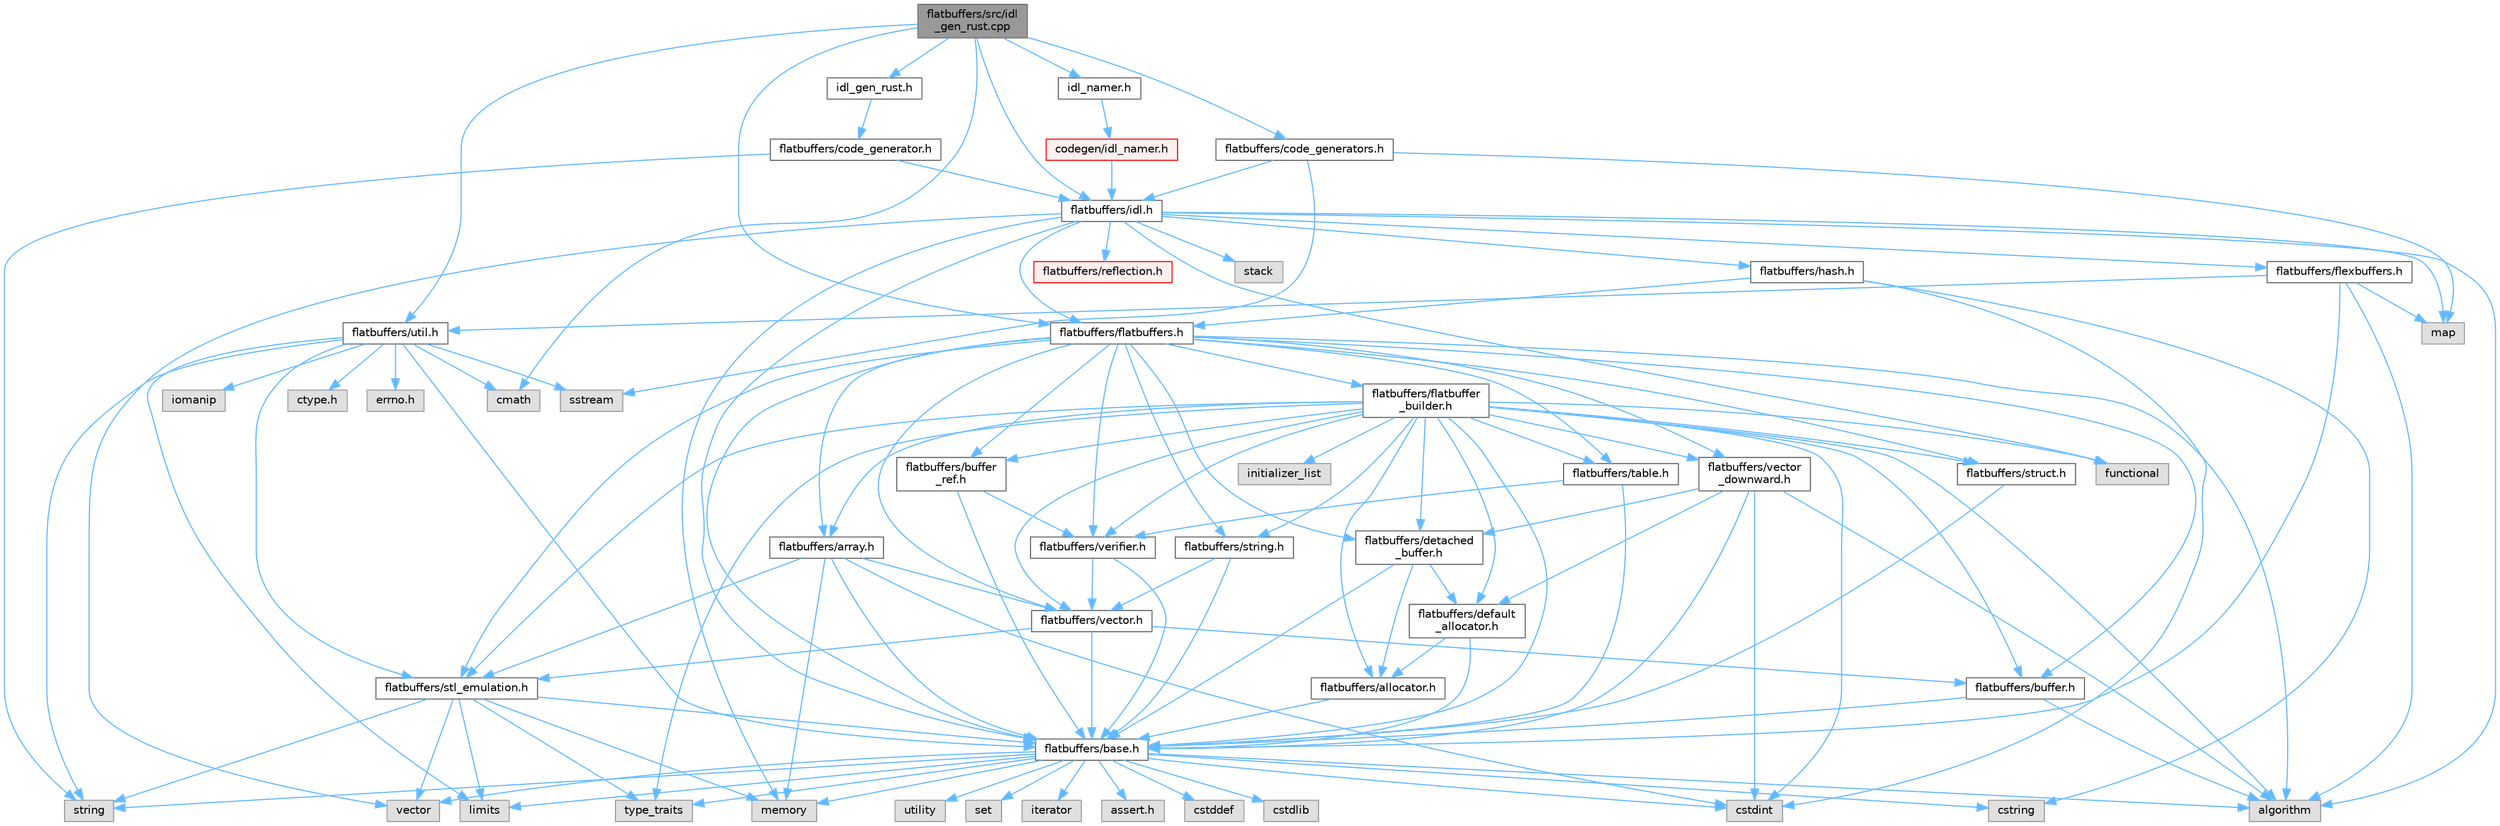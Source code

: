 digraph "flatbuffers/src/idl_gen_rust.cpp"
{
 // LATEX_PDF_SIZE
  bgcolor="transparent";
  edge [fontname=Helvetica,fontsize=10,labelfontname=Helvetica,labelfontsize=10];
  node [fontname=Helvetica,fontsize=10,shape=box,height=0.2,width=0.4];
  Node1 [id="Node000001",label="flatbuffers/src/idl\l_gen_rust.cpp",height=0.2,width=0.4,color="gray40", fillcolor="grey60", style="filled", fontcolor="black",tooltip=" "];
  Node1 -> Node2 [id="edge126_Node000001_Node000002",color="steelblue1",style="solid",tooltip=" "];
  Node2 [id="Node000002",label="idl_gen_rust.h",height=0.2,width=0.4,color="grey40", fillcolor="white", style="filled",URL="$idl__gen__rust_8h.html",tooltip=" "];
  Node2 -> Node3 [id="edge127_Node000002_Node000003",color="steelblue1",style="solid",tooltip=" "];
  Node3 [id="Node000003",label="flatbuffers/code_generator.h",height=0.2,width=0.4,color="grey40", fillcolor="white", style="filled",URL="$code__generator_8h.html",tooltip=" "];
  Node3 -> Node4 [id="edge128_Node000003_Node000004",color="steelblue1",style="solid",tooltip=" "];
  Node4 [id="Node000004",label="string",height=0.2,width=0.4,color="grey60", fillcolor="#E0E0E0", style="filled",tooltip=" "];
  Node3 -> Node5 [id="edge129_Node000003_Node000005",color="steelblue1",style="solid",tooltip=" "];
  Node5 [id="Node000005",label="flatbuffers/idl.h",height=0.2,width=0.4,color="grey40", fillcolor="white", style="filled",URL="$idl_8h.html",tooltip=" "];
  Node5 -> Node6 [id="edge130_Node000005_Node000006",color="steelblue1",style="solid",tooltip=" "];
  Node6 [id="Node000006",label="algorithm",height=0.2,width=0.4,color="grey60", fillcolor="#E0E0E0", style="filled",tooltip=" "];
  Node5 -> Node7 [id="edge131_Node000005_Node000007",color="steelblue1",style="solid",tooltip=" "];
  Node7 [id="Node000007",label="functional",height=0.2,width=0.4,color="grey60", fillcolor="#E0E0E0", style="filled",tooltip=" "];
  Node5 -> Node8 [id="edge132_Node000005_Node000008",color="steelblue1",style="solid",tooltip=" "];
  Node8 [id="Node000008",label="map",height=0.2,width=0.4,color="grey60", fillcolor="#E0E0E0", style="filled",tooltip=" "];
  Node5 -> Node9 [id="edge133_Node000005_Node000009",color="steelblue1",style="solid",tooltip=" "];
  Node9 [id="Node000009",label="memory",height=0.2,width=0.4,color="grey60", fillcolor="#E0E0E0", style="filled",tooltip=" "];
  Node5 -> Node10 [id="edge134_Node000005_Node000010",color="steelblue1",style="solid",tooltip=" "];
  Node10 [id="Node000010",label="stack",height=0.2,width=0.4,color="grey60", fillcolor="#E0E0E0", style="filled",tooltip=" "];
  Node5 -> Node11 [id="edge135_Node000005_Node000011",color="steelblue1",style="solid",tooltip=" "];
  Node11 [id="Node000011",label="vector",height=0.2,width=0.4,color="grey60", fillcolor="#E0E0E0", style="filled",tooltip=" "];
  Node5 -> Node12 [id="edge136_Node000005_Node000012",color="steelblue1",style="solid",tooltip=" "];
  Node12 [id="Node000012",label="flatbuffers/base.h",height=0.2,width=0.4,color="grey40", fillcolor="white", style="filled",URL="$base_8h.html",tooltip=" "];
  Node12 -> Node13 [id="edge137_Node000012_Node000013",color="steelblue1",style="solid",tooltip=" "];
  Node13 [id="Node000013",label="assert.h",height=0.2,width=0.4,color="grey60", fillcolor="#E0E0E0", style="filled",tooltip=" "];
  Node12 -> Node14 [id="edge138_Node000012_Node000014",color="steelblue1",style="solid",tooltip=" "];
  Node14 [id="Node000014",label="cstdint",height=0.2,width=0.4,color="grey60", fillcolor="#E0E0E0", style="filled",tooltip=" "];
  Node12 -> Node15 [id="edge139_Node000012_Node000015",color="steelblue1",style="solid",tooltip=" "];
  Node15 [id="Node000015",label="cstddef",height=0.2,width=0.4,color="grey60", fillcolor="#E0E0E0", style="filled",tooltip=" "];
  Node12 -> Node16 [id="edge140_Node000012_Node000016",color="steelblue1",style="solid",tooltip=" "];
  Node16 [id="Node000016",label="cstdlib",height=0.2,width=0.4,color="grey60", fillcolor="#E0E0E0", style="filled",tooltip=" "];
  Node12 -> Node17 [id="edge141_Node000012_Node000017",color="steelblue1",style="solid",tooltip=" "];
  Node17 [id="Node000017",label="cstring",height=0.2,width=0.4,color="grey60", fillcolor="#E0E0E0", style="filled",tooltip=" "];
  Node12 -> Node18 [id="edge142_Node000012_Node000018",color="steelblue1",style="solid",tooltip=" "];
  Node18 [id="Node000018",label="utility",height=0.2,width=0.4,color="grey60", fillcolor="#E0E0E0", style="filled",tooltip=" "];
  Node12 -> Node4 [id="edge143_Node000012_Node000004",color="steelblue1",style="solid",tooltip=" "];
  Node12 -> Node19 [id="edge144_Node000012_Node000019",color="steelblue1",style="solid",tooltip=" "];
  Node19 [id="Node000019",label="type_traits",height=0.2,width=0.4,color="grey60", fillcolor="#E0E0E0", style="filled",tooltip=" "];
  Node12 -> Node11 [id="edge145_Node000012_Node000011",color="steelblue1",style="solid",tooltip=" "];
  Node12 -> Node20 [id="edge146_Node000012_Node000020",color="steelblue1",style="solid",tooltip=" "];
  Node20 [id="Node000020",label="set",height=0.2,width=0.4,color="grey60", fillcolor="#E0E0E0", style="filled",tooltip=" "];
  Node12 -> Node6 [id="edge147_Node000012_Node000006",color="steelblue1",style="solid",tooltip=" "];
  Node12 -> Node21 [id="edge148_Node000012_Node000021",color="steelblue1",style="solid",tooltip=" "];
  Node21 [id="Node000021",label="limits",height=0.2,width=0.4,color="grey60", fillcolor="#E0E0E0", style="filled",tooltip=" "];
  Node12 -> Node22 [id="edge149_Node000012_Node000022",color="steelblue1",style="solid",tooltip=" "];
  Node22 [id="Node000022",label="iterator",height=0.2,width=0.4,color="grey60", fillcolor="#E0E0E0", style="filled",tooltip=" "];
  Node12 -> Node9 [id="edge150_Node000012_Node000009",color="steelblue1",style="solid",tooltip=" "];
  Node5 -> Node23 [id="edge151_Node000005_Node000023",color="steelblue1",style="solid",tooltip=" "];
  Node23 [id="Node000023",label="flatbuffers/flatbuffers.h",height=0.2,width=0.4,color="grey40", fillcolor="white", style="filled",URL="$flatbuffers_8h.html",tooltip=" "];
  Node23 -> Node6 [id="edge152_Node000023_Node000006",color="steelblue1",style="solid",tooltip=" "];
  Node23 -> Node24 [id="edge153_Node000023_Node000024",color="steelblue1",style="solid",tooltip=" "];
  Node24 [id="Node000024",label="flatbuffers/array.h",height=0.2,width=0.4,color="grey40", fillcolor="white", style="filled",URL="$array_8h.html",tooltip=" "];
  Node24 -> Node14 [id="edge154_Node000024_Node000014",color="steelblue1",style="solid",tooltip=" "];
  Node24 -> Node9 [id="edge155_Node000024_Node000009",color="steelblue1",style="solid",tooltip=" "];
  Node24 -> Node12 [id="edge156_Node000024_Node000012",color="steelblue1",style="solid",tooltip=" "];
  Node24 -> Node25 [id="edge157_Node000024_Node000025",color="steelblue1",style="solid",tooltip=" "];
  Node25 [id="Node000025",label="flatbuffers/stl_emulation.h",height=0.2,width=0.4,color="grey40", fillcolor="white", style="filled",URL="$stl__emulation_8h.html",tooltip=" "];
  Node25 -> Node12 [id="edge158_Node000025_Node000012",color="steelblue1",style="solid",tooltip=" "];
  Node25 -> Node4 [id="edge159_Node000025_Node000004",color="steelblue1",style="solid",tooltip=" "];
  Node25 -> Node19 [id="edge160_Node000025_Node000019",color="steelblue1",style="solid",tooltip=" "];
  Node25 -> Node11 [id="edge161_Node000025_Node000011",color="steelblue1",style="solid",tooltip=" "];
  Node25 -> Node9 [id="edge162_Node000025_Node000009",color="steelblue1",style="solid",tooltip=" "];
  Node25 -> Node21 [id="edge163_Node000025_Node000021",color="steelblue1",style="solid",tooltip=" "];
  Node24 -> Node26 [id="edge164_Node000024_Node000026",color="steelblue1",style="solid",tooltip=" "];
  Node26 [id="Node000026",label="flatbuffers/vector.h",height=0.2,width=0.4,color="grey40", fillcolor="white", style="filled",URL="$vector_8h.html",tooltip=" "];
  Node26 -> Node12 [id="edge165_Node000026_Node000012",color="steelblue1",style="solid",tooltip=" "];
  Node26 -> Node27 [id="edge166_Node000026_Node000027",color="steelblue1",style="solid",tooltip=" "];
  Node27 [id="Node000027",label="flatbuffers/buffer.h",height=0.2,width=0.4,color="grey40", fillcolor="white", style="filled",URL="$buffer_8h.html",tooltip=" "];
  Node27 -> Node6 [id="edge167_Node000027_Node000006",color="steelblue1",style="solid",tooltip=" "];
  Node27 -> Node12 [id="edge168_Node000027_Node000012",color="steelblue1",style="solid",tooltip=" "];
  Node26 -> Node25 [id="edge169_Node000026_Node000025",color="steelblue1",style="solid",tooltip=" "];
  Node23 -> Node12 [id="edge170_Node000023_Node000012",color="steelblue1",style="solid",tooltip=" "];
  Node23 -> Node27 [id="edge171_Node000023_Node000027",color="steelblue1",style="solid",tooltip=" "];
  Node23 -> Node28 [id="edge172_Node000023_Node000028",color="steelblue1",style="solid",tooltip=" "];
  Node28 [id="Node000028",label="flatbuffers/buffer\l_ref.h",height=0.2,width=0.4,color="grey40", fillcolor="white", style="filled",URL="$buffer__ref_8h.html",tooltip=" "];
  Node28 -> Node12 [id="edge173_Node000028_Node000012",color="steelblue1",style="solid",tooltip=" "];
  Node28 -> Node29 [id="edge174_Node000028_Node000029",color="steelblue1",style="solid",tooltip=" "];
  Node29 [id="Node000029",label="flatbuffers/verifier.h",height=0.2,width=0.4,color="grey40", fillcolor="white", style="filled",URL="$verifier_8h.html",tooltip=" "];
  Node29 -> Node12 [id="edge175_Node000029_Node000012",color="steelblue1",style="solid",tooltip=" "];
  Node29 -> Node26 [id="edge176_Node000029_Node000026",color="steelblue1",style="solid",tooltip=" "];
  Node23 -> Node30 [id="edge177_Node000023_Node000030",color="steelblue1",style="solid",tooltip=" "];
  Node30 [id="Node000030",label="flatbuffers/detached\l_buffer.h",height=0.2,width=0.4,color="grey40", fillcolor="white", style="filled",URL="$detached__buffer_8h.html",tooltip=" "];
  Node30 -> Node31 [id="edge178_Node000030_Node000031",color="steelblue1",style="solid",tooltip=" "];
  Node31 [id="Node000031",label="flatbuffers/allocator.h",height=0.2,width=0.4,color="grey40", fillcolor="white", style="filled",URL="$allocator_8h.html",tooltip=" "];
  Node31 -> Node12 [id="edge179_Node000031_Node000012",color="steelblue1",style="solid",tooltip=" "];
  Node30 -> Node12 [id="edge180_Node000030_Node000012",color="steelblue1",style="solid",tooltip=" "];
  Node30 -> Node32 [id="edge181_Node000030_Node000032",color="steelblue1",style="solid",tooltip=" "];
  Node32 [id="Node000032",label="flatbuffers/default\l_allocator.h",height=0.2,width=0.4,color="grey40", fillcolor="white", style="filled",URL="$default__allocator_8h.html",tooltip=" "];
  Node32 -> Node31 [id="edge182_Node000032_Node000031",color="steelblue1",style="solid",tooltip=" "];
  Node32 -> Node12 [id="edge183_Node000032_Node000012",color="steelblue1",style="solid",tooltip=" "];
  Node23 -> Node33 [id="edge184_Node000023_Node000033",color="steelblue1",style="solid",tooltip=" "];
  Node33 [id="Node000033",label="flatbuffers/flatbuffer\l_builder.h",height=0.2,width=0.4,color="grey40", fillcolor="white", style="filled",URL="$flatbuffer__builder_8h.html",tooltip=" "];
  Node33 -> Node6 [id="edge185_Node000033_Node000006",color="steelblue1",style="solid",tooltip=" "];
  Node33 -> Node14 [id="edge186_Node000033_Node000014",color="steelblue1",style="solid",tooltip=" "];
  Node33 -> Node7 [id="edge187_Node000033_Node000007",color="steelblue1",style="solid",tooltip=" "];
  Node33 -> Node34 [id="edge188_Node000033_Node000034",color="steelblue1",style="solid",tooltip=" "];
  Node34 [id="Node000034",label="initializer_list",height=0.2,width=0.4,color="grey60", fillcolor="#E0E0E0", style="filled",tooltip=" "];
  Node33 -> Node19 [id="edge189_Node000033_Node000019",color="steelblue1",style="solid",tooltip=" "];
  Node33 -> Node31 [id="edge190_Node000033_Node000031",color="steelblue1",style="solid",tooltip=" "];
  Node33 -> Node24 [id="edge191_Node000033_Node000024",color="steelblue1",style="solid",tooltip=" "];
  Node33 -> Node12 [id="edge192_Node000033_Node000012",color="steelblue1",style="solid",tooltip=" "];
  Node33 -> Node27 [id="edge193_Node000033_Node000027",color="steelblue1",style="solid",tooltip=" "];
  Node33 -> Node28 [id="edge194_Node000033_Node000028",color="steelblue1",style="solid",tooltip=" "];
  Node33 -> Node32 [id="edge195_Node000033_Node000032",color="steelblue1",style="solid",tooltip=" "];
  Node33 -> Node30 [id="edge196_Node000033_Node000030",color="steelblue1",style="solid",tooltip=" "];
  Node33 -> Node25 [id="edge197_Node000033_Node000025",color="steelblue1",style="solid",tooltip=" "];
  Node33 -> Node35 [id="edge198_Node000033_Node000035",color="steelblue1",style="solid",tooltip=" "];
  Node35 [id="Node000035",label="flatbuffers/string.h",height=0.2,width=0.4,color="grey40", fillcolor="white", style="filled",URL="$string_8h.html",tooltip=" "];
  Node35 -> Node12 [id="edge199_Node000035_Node000012",color="steelblue1",style="solid",tooltip=" "];
  Node35 -> Node26 [id="edge200_Node000035_Node000026",color="steelblue1",style="solid",tooltip=" "];
  Node33 -> Node36 [id="edge201_Node000033_Node000036",color="steelblue1",style="solid",tooltip=" "];
  Node36 [id="Node000036",label="flatbuffers/struct.h",height=0.2,width=0.4,color="grey40", fillcolor="white", style="filled",URL="$struct_8h.html",tooltip=" "];
  Node36 -> Node12 [id="edge202_Node000036_Node000012",color="steelblue1",style="solid",tooltip=" "];
  Node33 -> Node37 [id="edge203_Node000033_Node000037",color="steelblue1",style="solid",tooltip=" "];
  Node37 [id="Node000037",label="flatbuffers/table.h",height=0.2,width=0.4,color="grey40", fillcolor="white", style="filled",URL="$table_8h.html",tooltip=" "];
  Node37 -> Node12 [id="edge204_Node000037_Node000012",color="steelblue1",style="solid",tooltip=" "];
  Node37 -> Node29 [id="edge205_Node000037_Node000029",color="steelblue1",style="solid",tooltip=" "];
  Node33 -> Node26 [id="edge206_Node000033_Node000026",color="steelblue1",style="solid",tooltip=" "];
  Node33 -> Node38 [id="edge207_Node000033_Node000038",color="steelblue1",style="solid",tooltip=" "];
  Node38 [id="Node000038",label="flatbuffers/vector\l_downward.h",height=0.2,width=0.4,color="grey40", fillcolor="white", style="filled",URL="$vector__downward_8h.html",tooltip=" "];
  Node38 -> Node6 [id="edge208_Node000038_Node000006",color="steelblue1",style="solid",tooltip=" "];
  Node38 -> Node14 [id="edge209_Node000038_Node000014",color="steelblue1",style="solid",tooltip=" "];
  Node38 -> Node12 [id="edge210_Node000038_Node000012",color="steelblue1",style="solid",tooltip=" "];
  Node38 -> Node32 [id="edge211_Node000038_Node000032",color="steelblue1",style="solid",tooltip=" "];
  Node38 -> Node30 [id="edge212_Node000038_Node000030",color="steelblue1",style="solid",tooltip=" "];
  Node33 -> Node29 [id="edge213_Node000033_Node000029",color="steelblue1",style="solid",tooltip=" "];
  Node23 -> Node25 [id="edge214_Node000023_Node000025",color="steelblue1",style="solid",tooltip=" "];
  Node23 -> Node35 [id="edge215_Node000023_Node000035",color="steelblue1",style="solid",tooltip=" "];
  Node23 -> Node36 [id="edge216_Node000023_Node000036",color="steelblue1",style="solid",tooltip=" "];
  Node23 -> Node37 [id="edge217_Node000023_Node000037",color="steelblue1",style="solid",tooltip=" "];
  Node23 -> Node26 [id="edge218_Node000023_Node000026",color="steelblue1",style="solid",tooltip=" "];
  Node23 -> Node38 [id="edge219_Node000023_Node000038",color="steelblue1",style="solid",tooltip=" "];
  Node23 -> Node29 [id="edge220_Node000023_Node000029",color="steelblue1",style="solid",tooltip=" "];
  Node5 -> Node39 [id="edge221_Node000005_Node000039",color="steelblue1",style="solid",tooltip=" "];
  Node39 [id="Node000039",label="flatbuffers/flexbuffers.h",height=0.2,width=0.4,color="grey40", fillcolor="white", style="filled",URL="$flexbuffers_8h.html",tooltip=" "];
  Node39 -> Node6 [id="edge222_Node000039_Node000006",color="steelblue1",style="solid",tooltip=" "];
  Node39 -> Node8 [id="edge223_Node000039_Node000008",color="steelblue1",style="solid",tooltip=" "];
  Node39 -> Node12 [id="edge224_Node000039_Node000012",color="steelblue1",style="solid",tooltip=" "];
  Node39 -> Node40 [id="edge225_Node000039_Node000040",color="steelblue1",style="solid",tooltip=" "];
  Node40 [id="Node000040",label="flatbuffers/util.h",height=0.2,width=0.4,color="grey40", fillcolor="white", style="filled",URL="$util_8h.html",tooltip=" "];
  Node40 -> Node41 [id="edge226_Node000040_Node000041",color="steelblue1",style="solid",tooltip=" "];
  Node41 [id="Node000041",label="ctype.h",height=0.2,width=0.4,color="grey60", fillcolor="#E0E0E0", style="filled",tooltip=" "];
  Node40 -> Node42 [id="edge227_Node000040_Node000042",color="steelblue1",style="solid",tooltip=" "];
  Node42 [id="Node000042",label="errno.h",height=0.2,width=0.4,color="grey60", fillcolor="#E0E0E0", style="filled",tooltip=" "];
  Node40 -> Node12 [id="edge228_Node000040_Node000012",color="steelblue1",style="solid",tooltip=" "];
  Node40 -> Node25 [id="edge229_Node000040_Node000025",color="steelblue1",style="solid",tooltip=" "];
  Node40 -> Node43 [id="edge230_Node000040_Node000043",color="steelblue1",style="solid",tooltip=" "];
  Node43 [id="Node000043",label="iomanip",height=0.2,width=0.4,color="grey60", fillcolor="#E0E0E0", style="filled",tooltip=" "];
  Node40 -> Node44 [id="edge231_Node000040_Node000044",color="steelblue1",style="solid",tooltip=" "];
  Node44 [id="Node000044",label="sstream",height=0.2,width=0.4,color="grey60", fillcolor="#E0E0E0", style="filled",tooltip=" "];
  Node40 -> Node45 [id="edge232_Node000040_Node000045",color="steelblue1",style="solid",tooltip=" "];
  Node45 [id="Node000045",label="cmath",height=0.2,width=0.4,color="grey60", fillcolor="#E0E0E0", style="filled",tooltip=" "];
  Node40 -> Node21 [id="edge233_Node000040_Node000021",color="steelblue1",style="solid",tooltip=" "];
  Node40 -> Node4 [id="edge234_Node000040_Node000004",color="steelblue1",style="solid",tooltip=" "];
  Node5 -> Node46 [id="edge235_Node000005_Node000046",color="steelblue1",style="solid",tooltip=" "];
  Node46 [id="Node000046",label="flatbuffers/hash.h",height=0.2,width=0.4,color="grey40", fillcolor="white", style="filled",URL="$hash_8h.html",tooltip=" "];
  Node46 -> Node14 [id="edge236_Node000046_Node000014",color="steelblue1",style="solid",tooltip=" "];
  Node46 -> Node17 [id="edge237_Node000046_Node000017",color="steelblue1",style="solid",tooltip=" "];
  Node46 -> Node23 [id="edge238_Node000046_Node000023",color="steelblue1",style="solid",tooltip=" "];
  Node5 -> Node47 [id="edge239_Node000005_Node000047",color="steelblue1",style="solid",tooltip=" "];
  Node47 [id="Node000047",label="flatbuffers/reflection.h",height=0.2,width=0.4,color="red", fillcolor="#FFF0F0", style="filled",URL="$reflection_8h.html",tooltip=" "];
  Node1 -> Node45 [id="edge240_Node000001_Node000045",color="steelblue1",style="solid",tooltip=" "];
  Node1 -> Node49 [id="edge241_Node000001_Node000049",color="steelblue1",style="solid",tooltip=" "];
  Node49 [id="Node000049",label="flatbuffers/code_generators.h",height=0.2,width=0.4,color="grey40", fillcolor="white", style="filled",URL="$code__generators_8h.html",tooltip=" "];
  Node49 -> Node8 [id="edge242_Node000049_Node000008",color="steelblue1",style="solid",tooltip=" "];
  Node49 -> Node44 [id="edge243_Node000049_Node000044",color="steelblue1",style="solid",tooltip=" "];
  Node49 -> Node5 [id="edge244_Node000049_Node000005",color="steelblue1",style="solid",tooltip=" "];
  Node1 -> Node23 [id="edge245_Node000001_Node000023",color="steelblue1",style="solid",tooltip=" "];
  Node1 -> Node5 [id="edge246_Node000001_Node000005",color="steelblue1",style="solid",tooltip=" "];
  Node1 -> Node40 [id="edge247_Node000001_Node000040",color="steelblue1",style="solid",tooltip=" "];
  Node1 -> Node50 [id="edge248_Node000001_Node000050",color="steelblue1",style="solid",tooltip=" "];
  Node50 [id="Node000050",label="idl_namer.h",height=0.2,width=0.4,color="grey40", fillcolor="white", style="filled",URL="$src_2idl__namer_8h.html",tooltip=" "];
  Node50 -> Node51 [id="edge249_Node000050_Node000051",color="steelblue1",style="solid",tooltip=" "];
  Node51 [id="Node000051",label="codegen/idl_namer.h",height=0.2,width=0.4,color="red", fillcolor="#FFF0F0", style="filled",URL="$include_2codegen_2idl__namer_8h.html",tooltip=" "];
  Node51 -> Node5 [id="edge250_Node000051_Node000005",color="steelblue1",style="solid",tooltip=" "];
}

